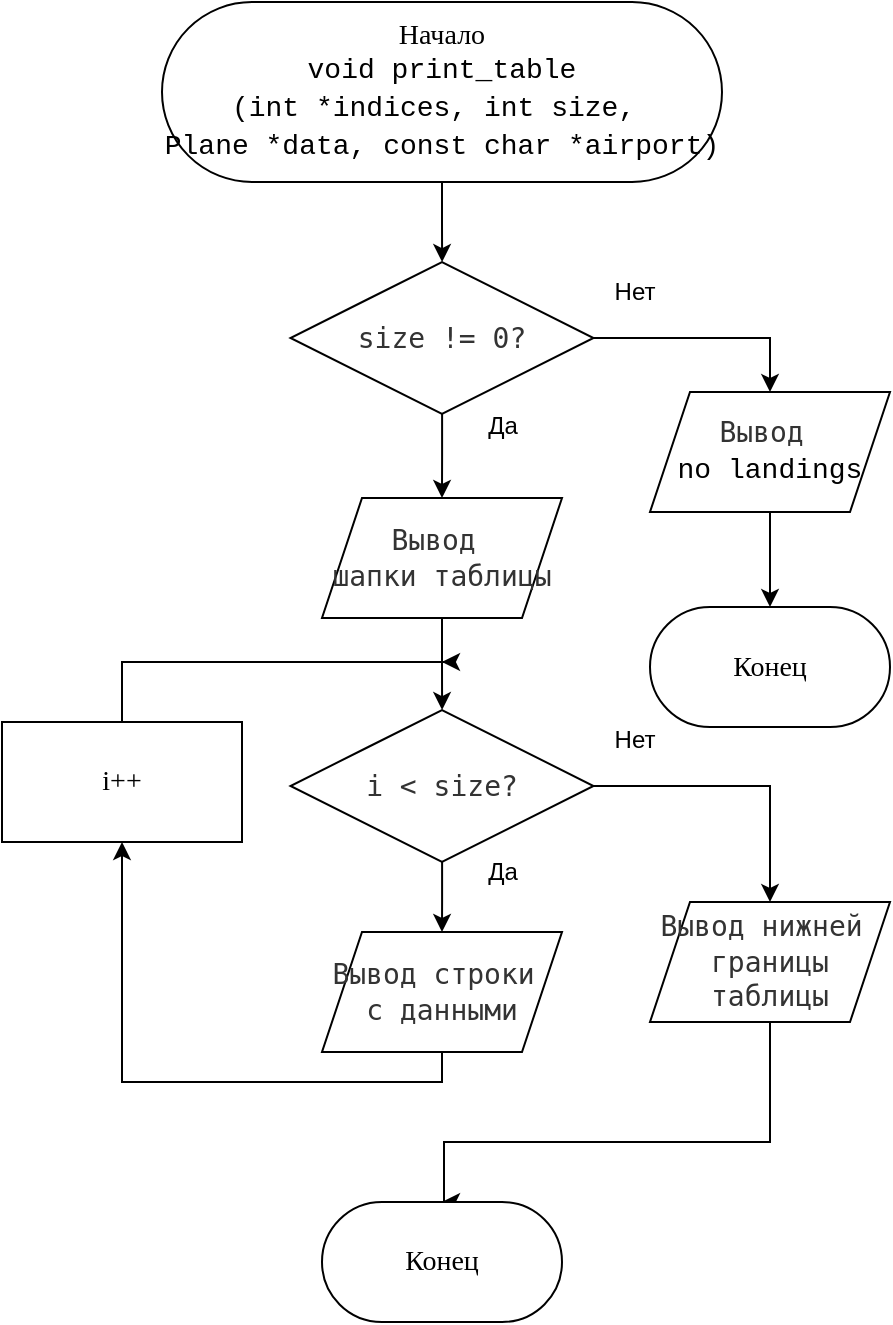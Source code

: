 <mxfile version="27.1.1">
  <diagram name="Страница — 1" id="LnTctUJXGbl3YS01_oLy">
    <mxGraphModel dx="904" dy="916" grid="1" gridSize="10" guides="1" tooltips="1" connect="1" arrows="1" fold="1" page="1" pageScale="1" pageWidth="827" pageHeight="1169" math="0" shadow="0">
      <root>
        <mxCell id="0" />
        <mxCell id="1" parent="0" />
        <mxCell id="I0ug_H5zs4WFexLA-gxD-5" style="edgeStyle=orthogonalEdgeStyle;rounded=0;orthogonalLoop=1;jettySize=auto;html=1;" edge="1" parent="1" source="A7jUcxuCgNOGwAg-4tUx-2" target="I0ug_H5zs4WFexLA-gxD-1">
          <mxGeometry relative="1" as="geometry" />
        </mxCell>
        <mxCell id="A7jUcxuCgNOGwAg-4tUx-2" value="&lt;font style=&quot;background-color: light-dark(#ffffff, var(--ge-dark-color, #121212));&quot;&gt;Начало&lt;/font&gt;&lt;div&gt;&lt;div style=&quot;font-family: Consolas, &amp;quot;Courier New&amp;quot;, monospace; line-height: 19px; white-space: pre;&quot;&gt;&lt;span&gt;&lt;font style=&quot;color: rgb(0, 0, 0);&quot;&gt;void print_table&lt;/font&gt;&lt;/span&gt;&lt;/div&gt;&lt;div style=&quot;font-family: Consolas, &amp;quot;Courier New&amp;quot;, monospace; line-height: 19px; white-space: pre;&quot;&gt;&lt;span&gt;&lt;font style=&quot;color: rgb(0, 0, 0);&quot;&gt;(int *indices, int size, &lt;/font&gt;&lt;/span&gt;&lt;/div&gt;&lt;div style=&quot;font-family: Consolas, &amp;quot;Courier New&amp;quot;, monospace; line-height: 19px; white-space: pre;&quot;&gt;&lt;span&gt;&lt;font style=&quot;color: rgb(0, 0, 0);&quot;&gt;Plane *data, const char *airport)&lt;/font&gt;&lt;/span&gt;&lt;/div&gt;&lt;/div&gt;" style="rounded=1;whiteSpace=wrap;html=1;arcSize=50;fontFamily=Consolas;fontSize=14;" parent="1" vertex="1">
          <mxGeometry x="170" y="120" width="280" height="90" as="geometry" />
        </mxCell>
        <mxCell id="I0ug_H5zs4WFexLA-gxD-4" value="" style="edgeStyle=orthogonalEdgeStyle;rounded=0;orthogonalLoop=1;jettySize=auto;html=1;" edge="1" parent="1" source="I0ug_H5zs4WFexLA-gxD-1" target="I0ug_H5zs4WFexLA-gxD-3">
          <mxGeometry relative="1" as="geometry" />
        </mxCell>
        <mxCell id="I0ug_H5zs4WFexLA-gxD-1" value="&lt;div style=&quot;line-height: 19px; white-space: pre;&quot;&gt;&lt;div style=&quot;line-height: 19px;&quot;&gt;&lt;div style=&quot;line-height: 19px;&quot;&gt;&lt;span style=&quot;color: rgb(51, 51, 51); white-space-collapse: collapse;&quot;&gt;&lt;font face=&quot;Consolas, Monaco, Andale Mono, Ubuntu Mono, monospace&quot; style=&quot;&quot;&gt;size != 0?&lt;/font&gt;&lt;/span&gt;&lt;/div&gt;&lt;/div&gt;&lt;/div&gt;" style="rhombus;whiteSpace=wrap;html=1;rounded=1;strokeColor=default;align=center;verticalAlign=middle;arcSize=0;fontFamily=Consolas;fontSize=14;fontColor=default;fillColor=default;" vertex="1" parent="1">
          <mxGeometry x="234.25" y="250" width="151.5" height="76" as="geometry" />
        </mxCell>
        <mxCell id="I0ug_H5zs4WFexLA-gxD-13" style="edgeStyle=orthogonalEdgeStyle;rounded=0;orthogonalLoop=1;jettySize=auto;html=1;" edge="1" parent="1" source="I0ug_H5zs4WFexLA-gxD-3" target="I0ug_H5zs4WFexLA-gxD-12">
          <mxGeometry relative="1" as="geometry" />
        </mxCell>
        <mxCell id="I0ug_H5zs4WFexLA-gxD-3" value="&lt;span style=&quot;color: rgb(51, 51, 51); text-wrap-mode: nowrap;&quot;&gt;&lt;font face=&quot;Consolas, Monaco, Andale Mono, Ubuntu Mono, monospace&quot; style=&quot;&quot;&gt;Вывод&amp;nbsp;&lt;/font&gt;&lt;/span&gt;&lt;div&gt;&lt;span style=&quot;color: rgb(51, 51, 51); text-wrap-mode: nowrap;&quot;&gt;&lt;font face=&quot;Consolas, Monaco, Andale Mono, Ubuntu Mono, monospace&quot; style=&quot;&quot;&gt;шапки таблицы&lt;/font&gt;&lt;/span&gt;&lt;/div&gt;" style="shape=parallelogram;perimeter=parallelogramPerimeter;whiteSpace=wrap;html=1;fixedSize=1;fontSize=14;fontFamily=Consolas;rounded=1;arcSize=0;" vertex="1" parent="1">
          <mxGeometry x="250" y="368" width="120" height="60" as="geometry" />
        </mxCell>
        <mxCell id="I0ug_H5zs4WFexLA-gxD-9" value="" style="edgeStyle=orthogonalEdgeStyle;rounded=0;orthogonalLoop=1;jettySize=auto;html=1;entryX=0.5;entryY=0;entryDx=0;entryDy=0;" edge="1" parent="1" source="I0ug_H5zs4WFexLA-gxD-10" target="I0ug_H5zs4WFexLA-gxD-8">
          <mxGeometry relative="1" as="geometry">
            <mxPoint x="480" y="310" as="targetPoint" />
            <mxPoint x="386" y="288" as="sourcePoint" />
          </mxGeometry>
        </mxCell>
        <mxCell id="I0ug_H5zs4WFexLA-gxD-8" value="Конец" style="whiteSpace=wrap;html=1;fontSize=14;fontFamily=Consolas;rounded=1;arcSize=50;" vertex="1" parent="1">
          <mxGeometry x="414" y="422.5" width="120" height="60" as="geometry" />
        </mxCell>
        <mxCell id="I0ug_H5zs4WFexLA-gxD-11" value="" style="edgeStyle=orthogonalEdgeStyle;rounded=0;orthogonalLoop=1;jettySize=auto;html=1;entryX=0.5;entryY=0;entryDx=0;entryDy=0;" edge="1" parent="1" source="I0ug_H5zs4WFexLA-gxD-1" target="I0ug_H5zs4WFexLA-gxD-10">
          <mxGeometry relative="1" as="geometry">
            <mxPoint x="474" y="423" as="targetPoint" />
            <mxPoint x="386" y="288" as="sourcePoint" />
          </mxGeometry>
        </mxCell>
        <mxCell id="I0ug_H5zs4WFexLA-gxD-10" value="&lt;span style=&quot;color: rgb(51, 51, 51); text-wrap-mode: nowrap;&quot;&gt;&lt;font face=&quot;Consolas, Monaco, Andale Mono, Ubuntu Mono, monospace&quot; style=&quot;&quot;&gt;Вывод&amp;nbsp;&lt;/font&gt;&lt;/span&gt;&lt;div&gt;&lt;div style=&quot;font-family: Consolas, &amp;quot;Courier New&amp;quot;, monospace; line-height: 19px; white-space: pre;&quot;&gt;&lt;span&gt;&lt;font style=&quot;color: rgb(0, 0, 0);&quot;&gt;no landings&lt;/font&gt;&lt;/span&gt;&lt;/div&gt;&lt;/div&gt;" style="shape=parallelogram;perimeter=parallelogramPerimeter;whiteSpace=wrap;html=1;fixedSize=1;fontSize=14;fontFamily=Consolas;rounded=1;arcSize=0;" vertex="1" parent="1">
          <mxGeometry x="414" y="315" width="120" height="60" as="geometry" />
        </mxCell>
        <mxCell id="I0ug_H5zs4WFexLA-gxD-16" style="edgeStyle=orthogonalEdgeStyle;rounded=0;orthogonalLoop=1;jettySize=auto;html=1;" edge="1" parent="1" source="I0ug_H5zs4WFexLA-gxD-12" target="I0ug_H5zs4WFexLA-gxD-15">
          <mxGeometry relative="1" as="geometry" />
        </mxCell>
        <mxCell id="I0ug_H5zs4WFexLA-gxD-21" style="edgeStyle=orthogonalEdgeStyle;rounded=0;orthogonalLoop=1;jettySize=auto;html=1;entryX=0.5;entryY=0;entryDx=0;entryDy=0;" edge="1" parent="1" source="I0ug_H5zs4WFexLA-gxD-12" target="I0ug_H5zs4WFexLA-gxD-20">
          <mxGeometry relative="1" as="geometry" />
        </mxCell>
        <mxCell id="I0ug_H5zs4WFexLA-gxD-12" value="&lt;div style=&quot;line-height: 19px; white-space: pre;&quot;&gt;&lt;div style=&quot;line-height: 19px;&quot;&gt;&lt;div style=&quot;line-height: 19px;&quot;&gt;&lt;span style=&quot;color: rgb(51, 51, 51); white-space-collapse: collapse;&quot;&gt;&lt;font face=&quot;Consolas, Monaco, Andale Mono, Ubuntu Mono, monospace&quot; style=&quot;&quot;&gt;i &amp;lt; size?&lt;/font&gt;&lt;/span&gt;&lt;/div&gt;&lt;/div&gt;&lt;/div&gt;" style="rhombus;whiteSpace=wrap;html=1;rounded=1;strokeColor=default;align=center;verticalAlign=middle;arcSize=0;fontFamily=Consolas;fontSize=14;fontColor=default;fillColor=default;" vertex="1" parent="1">
          <mxGeometry x="234.25" y="474" width="151.5" height="76" as="geometry" />
        </mxCell>
        <mxCell id="I0ug_H5zs4WFexLA-gxD-18" style="edgeStyle=orthogonalEdgeStyle;rounded=0;orthogonalLoop=1;jettySize=auto;html=1;entryX=0.5;entryY=1;entryDx=0;entryDy=0;" edge="1" parent="1" source="I0ug_H5zs4WFexLA-gxD-15" target="I0ug_H5zs4WFexLA-gxD-17">
          <mxGeometry relative="1" as="geometry">
            <Array as="points">
              <mxPoint x="310" y="660" />
              <mxPoint x="150" y="660" />
            </Array>
          </mxGeometry>
        </mxCell>
        <mxCell id="I0ug_H5zs4WFexLA-gxD-15" value="&lt;span style=&quot;color: rgb(51, 51, 51); text-wrap-mode: nowrap;&quot;&gt;&lt;font face=&quot;Consolas, Monaco, Andale Mono, Ubuntu Mono, monospace&quot; style=&quot;&quot;&gt;Вывод строки&amp;nbsp;&lt;/font&gt;&lt;/span&gt;&lt;div&gt;&lt;span style=&quot;color: rgb(51, 51, 51); text-wrap-mode: nowrap;&quot;&gt;&lt;font face=&quot;Consolas, Monaco, Andale Mono, Ubuntu Mono, monospace&quot; style=&quot;&quot;&gt;с данными&lt;/font&gt;&lt;/span&gt;&lt;/div&gt;" style="shape=parallelogram;perimeter=parallelogramPerimeter;whiteSpace=wrap;html=1;fixedSize=1;fontSize=14;fontFamily=Consolas;rounded=1;arcSize=0;" vertex="1" parent="1">
          <mxGeometry x="250" y="585" width="120" height="60" as="geometry" />
        </mxCell>
        <mxCell id="I0ug_H5zs4WFexLA-gxD-19" style="edgeStyle=orthogonalEdgeStyle;rounded=0;orthogonalLoop=1;jettySize=auto;html=1;" edge="1" parent="1" source="I0ug_H5zs4WFexLA-gxD-17">
          <mxGeometry relative="1" as="geometry">
            <mxPoint x="310" y="450" as="targetPoint" />
            <Array as="points">
              <mxPoint x="150" y="450" />
              <mxPoint x="311" y="450" />
            </Array>
          </mxGeometry>
        </mxCell>
        <mxCell id="I0ug_H5zs4WFexLA-gxD-17" value="i++" style="whiteSpace=wrap;html=1;fontSize=14;fontFamily=Consolas;rounded=1;arcSize=0;" vertex="1" parent="1">
          <mxGeometry x="90" y="480" width="120" height="60" as="geometry" />
        </mxCell>
        <mxCell id="I0ug_H5zs4WFexLA-gxD-22" style="edgeStyle=orthogonalEdgeStyle;rounded=0;orthogonalLoop=1;jettySize=auto;html=1;" edge="1" parent="1" source="I0ug_H5zs4WFexLA-gxD-20">
          <mxGeometry relative="1" as="geometry">
            <mxPoint x="310" y="720" as="targetPoint" />
            <Array as="points">
              <mxPoint x="474" y="690" />
              <mxPoint x="311" y="690" />
            </Array>
          </mxGeometry>
        </mxCell>
        <mxCell id="I0ug_H5zs4WFexLA-gxD-20" value="&lt;span style=&quot;color: rgb(51, 51, 51); text-wrap-mode: nowrap;&quot;&gt;&lt;font face=&quot;Consolas, Monaco, Andale Mono, Ubuntu Mono, monospace&quot; style=&quot;&quot;&gt;Вывод нижней&amp;nbsp;&lt;/font&gt;&lt;/span&gt;&lt;div&gt;&lt;span style=&quot;color: rgb(51, 51, 51); text-wrap-mode: nowrap;&quot;&gt;&lt;font face=&quot;Consolas, Monaco, Andale Mono, Ubuntu Mono, monospace&quot; style=&quot;&quot;&gt;границы таблицы&lt;/font&gt;&lt;/span&gt;&lt;/div&gt;" style="shape=parallelogram;perimeter=parallelogramPerimeter;whiteSpace=wrap;html=1;fixedSize=1;fontSize=14;fontFamily=Consolas;rounded=1;arcSize=0;" vertex="1" parent="1">
          <mxGeometry x="414" y="570" width="120" height="60" as="geometry" />
        </mxCell>
        <mxCell id="I0ug_H5zs4WFexLA-gxD-25" value="Конец" style="whiteSpace=wrap;html=1;fontSize=14;fontFamily=Consolas;rounded=1;arcSize=50;" vertex="1" parent="1">
          <mxGeometry x="250" y="720" width="120" height="60" as="geometry" />
        </mxCell>
        <mxCell id="I0ug_H5zs4WFexLA-gxD-26" value="Нет" style="text;html=1;align=center;verticalAlign=middle;resizable=0;points=[];autosize=1;strokeColor=none;fillColor=none;" vertex="1" parent="1">
          <mxGeometry x="385.75" y="250" width="40" height="30" as="geometry" />
        </mxCell>
        <mxCell id="I0ug_H5zs4WFexLA-gxD-27" value="Да" style="text;html=1;align=center;verticalAlign=middle;resizable=0;points=[];autosize=1;strokeColor=none;fillColor=none;" vertex="1" parent="1">
          <mxGeometry x="320" y="316.5" width="40" height="30" as="geometry" />
        </mxCell>
        <mxCell id="I0ug_H5zs4WFexLA-gxD-28" value="Да" style="text;html=1;align=center;verticalAlign=middle;resizable=0;points=[];autosize=1;strokeColor=none;fillColor=none;" vertex="1" parent="1">
          <mxGeometry x="320" y="540" width="40" height="30" as="geometry" />
        </mxCell>
        <mxCell id="I0ug_H5zs4WFexLA-gxD-29" value="Нет" style="text;html=1;align=center;verticalAlign=middle;resizable=0;points=[];autosize=1;strokeColor=none;fillColor=none;" vertex="1" parent="1">
          <mxGeometry x="385.75" y="473.5" width="40" height="30" as="geometry" />
        </mxCell>
      </root>
    </mxGraphModel>
  </diagram>
</mxfile>
